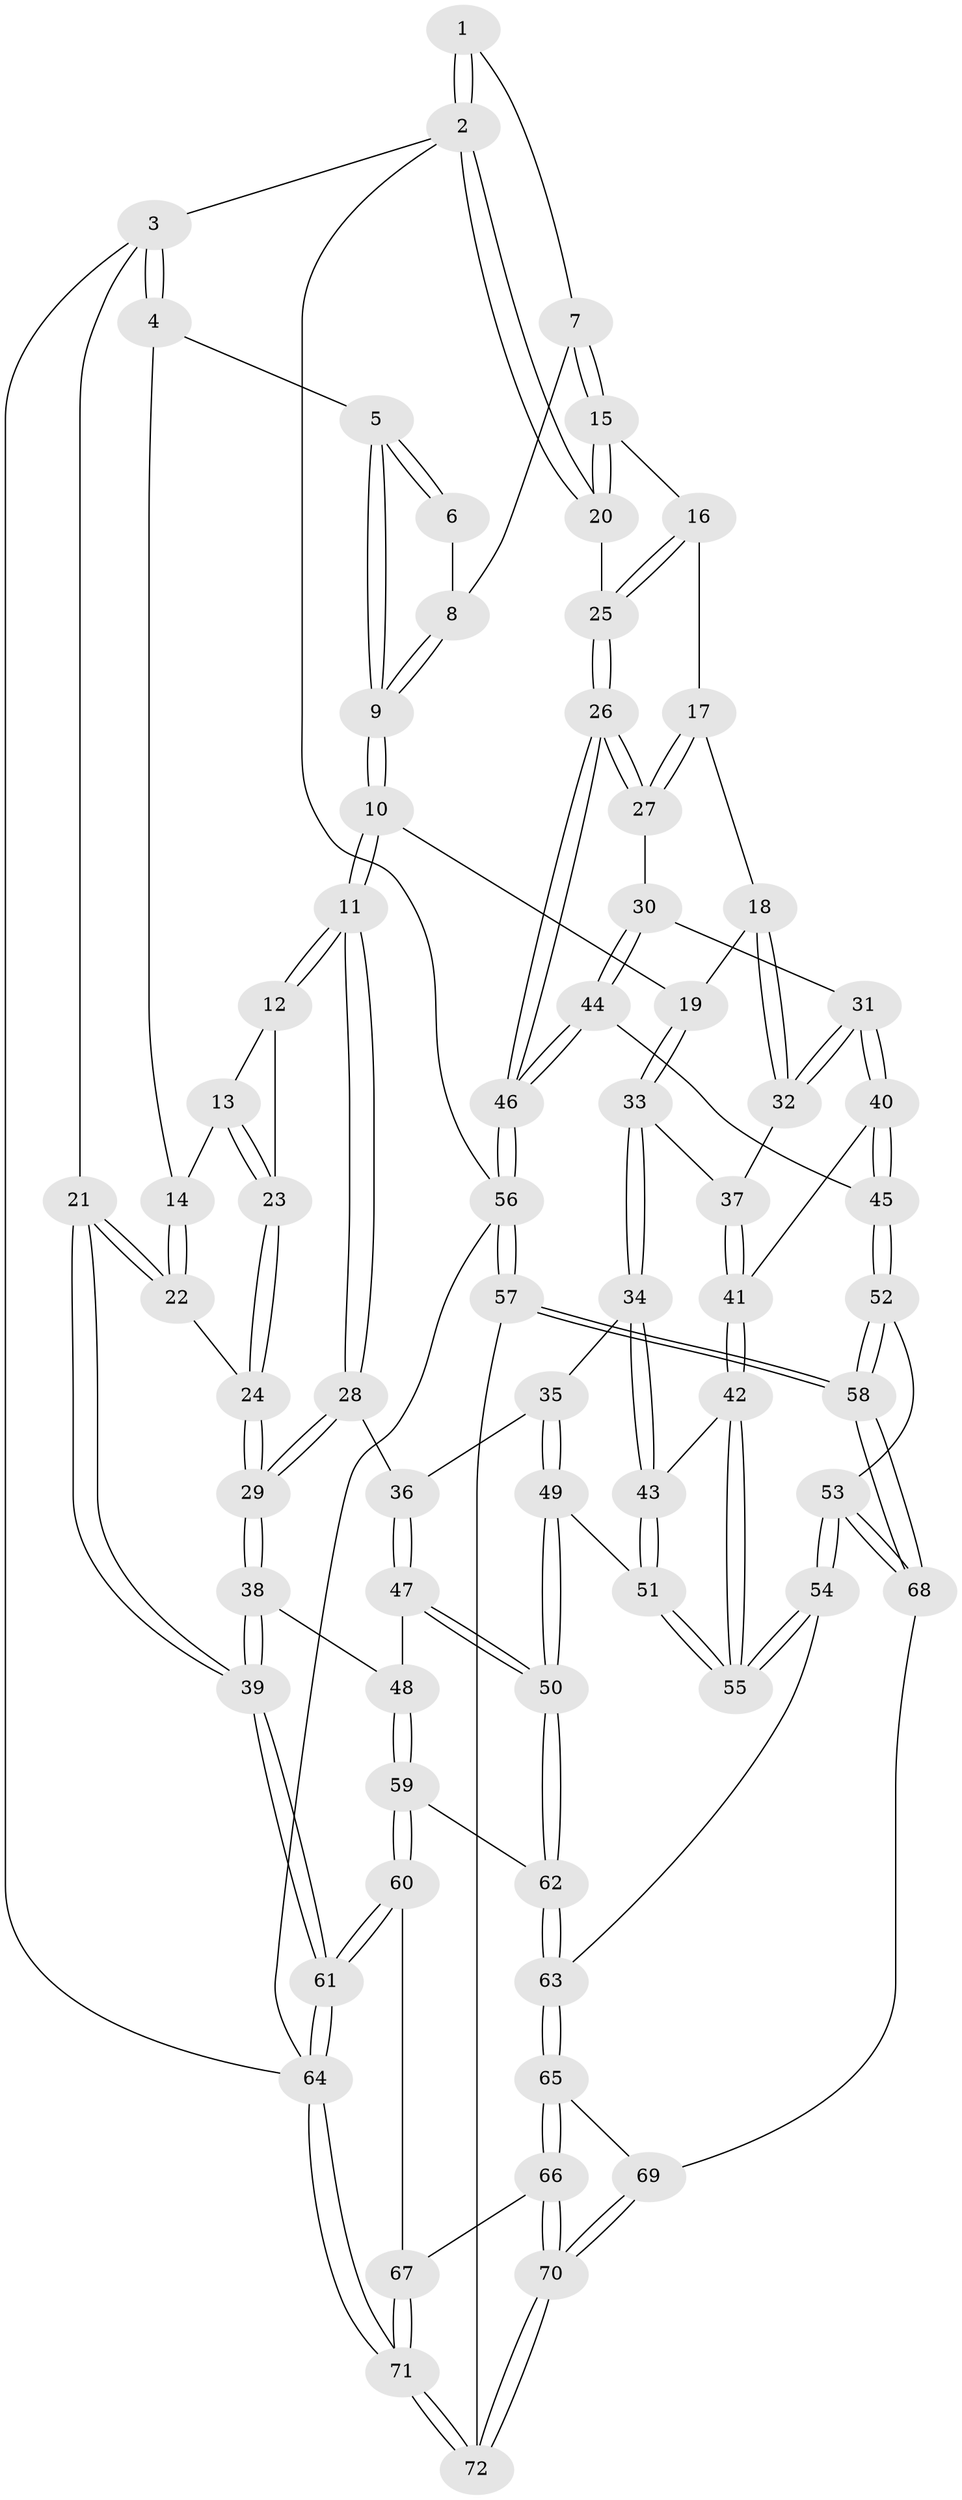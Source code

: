 // coarse degree distribution, {4: 0.30952380952380953, 5: 0.4523809523809524, 3: 0.21428571428571427, 6: 0.023809523809523808}
// Generated by graph-tools (version 1.1) at 2025/52/02/27/25 19:52:39]
// undirected, 72 vertices, 177 edges
graph export_dot {
graph [start="1"]
  node [color=gray90,style=filled];
  1 [pos="+1+0"];
  2 [pos="+1+0"];
  3 [pos="+0+0"];
  4 [pos="+0.26889405259734794+0"];
  5 [pos="+0.29620585257004084+0"];
  6 [pos="+0.6138000984733145+0"];
  7 [pos="+0.7614749001956889+0.14727568958831544"];
  8 [pos="+0.6996430686521261+0.11279973541783608"];
  9 [pos="+0.41942600458007867+0.14658752427067323"];
  10 [pos="+0.4235234036555526+0.18655822436810324"];
  11 [pos="+0.3017672851125763+0.3122867633228972"];
  12 [pos="+0.2529150907143243+0.30139891565871135"];
  13 [pos="+0.12491274333304742+0.22158170056481918"];
  14 [pos="+0.11705017238742682+0.20123493501730833"];
  15 [pos="+0.7756419768580765+0.18265354251273505"];
  16 [pos="+0.7689226265162455+0.2147208661365716"];
  17 [pos="+0.745366596884154+0.268995414125888"];
  18 [pos="+0.6367839673655603+0.3041805740483159"];
  19 [pos="+0.46539905382198127+0.24023944223879515"];
  20 [pos="+1+0.14263846703027935"];
  21 [pos="+0+0.2804834558955438"];
  22 [pos="+0+0.2710622944284531"];
  23 [pos="+0.12428157895853457+0.3332592066875268"];
  24 [pos="+0.1170751439124959+0.351197438770796"];
  25 [pos="+1+0.37996571862723244"];
  26 [pos="+1+0.42550119298724565"];
  27 [pos="+0.8210539434789367+0.4025775125188747"];
  28 [pos="+0.27128859545814193+0.4156251039521253"];
  29 [pos="+0.13922285958640968+0.4849664431608686"];
  30 [pos="+0.8006671824925516+0.42700692980695854"];
  31 [pos="+0.643815599899315+0.4020337191043252"];
  32 [pos="+0.6351337430635307+0.378551781200261"];
  33 [pos="+0.4718045198451331+0.3736448768868033"];
  34 [pos="+0.43395571280392936+0.48030642807406476"];
  35 [pos="+0.3830219533404364+0.48684236671180753"];
  36 [pos="+0.3624898490222035+0.4827654775574929"];
  37 [pos="+0.555472889627295+0.42440146882160057"];
  38 [pos="+0.12229751426718947+0.5109919516797055"];
  39 [pos="+0+0.5651959861026427"];
  40 [pos="+0.6463770001236337+0.5168190078245017"];
  41 [pos="+0.5838034607006496+0.5223184639418956"];
  42 [pos="+0.552391003258721+0.5379340033224244"];
  43 [pos="+0.44215514771998393+0.4887846801810265"];
  44 [pos="+0.7448933335343411+0.5277252552270699"];
  45 [pos="+0.688305935271358+0.5377468565007404"];
  46 [pos="+1+0.9041222672886481"];
  47 [pos="+0.30245617580191203+0.5630796687655009"];
  48 [pos="+0.1561368963423506+0.551503560536097"];
  49 [pos="+0.36631348186053275+0.6299355285930857"];
  50 [pos="+0.342231451250734+0.6442110820048889"];
  51 [pos="+0.4337428103730667+0.6239184675591678"];
  52 [pos="+0.6829629890981899+0.5630429564873342"];
  53 [pos="+0.588481746535973+0.779234609066831"];
  54 [pos="+0.5403705171080229+0.7324448501064921"];
  55 [pos="+0.5209832742941803+0.6774197629112907"];
  56 [pos="+1+1"];
  57 [pos="+0.9560722371908652+1"];
  58 [pos="+0.9156915591257668+1"];
  59 [pos="+0.20206359588787456+0.6585749774263326"];
  60 [pos="+0.09137191464789374+0.7727260123813058"];
  61 [pos="+0+0.8392616551878964"];
  62 [pos="+0.2993359650085244+0.7151496231695424"];
  63 [pos="+0.3106708913292091+0.7477447546585702"];
  64 [pos="+0+1"];
  65 [pos="+0.3061971087998016+0.7693701909841928"];
  66 [pos="+0.26123773846400794+0.8377964181527736"];
  67 [pos="+0.24624845590422734+0.8448470956641043"];
  68 [pos="+0.6061067858687538+0.8115571124825072"];
  69 [pos="+0.42131000828499127+0.860124092126825"];
  70 [pos="+0.3705784999147237+0.964923460570524"];
  71 [pos="+0+1"];
  72 [pos="+0.4107919915170951+1"];
  1 -- 2;
  1 -- 2;
  1 -- 7;
  2 -- 3;
  2 -- 20;
  2 -- 20;
  2 -- 56;
  3 -- 4;
  3 -- 4;
  3 -- 21;
  3 -- 64;
  4 -- 5;
  4 -- 14;
  5 -- 6;
  5 -- 6;
  5 -- 9;
  5 -- 9;
  6 -- 8;
  7 -- 8;
  7 -- 15;
  7 -- 15;
  8 -- 9;
  8 -- 9;
  9 -- 10;
  9 -- 10;
  10 -- 11;
  10 -- 11;
  10 -- 19;
  11 -- 12;
  11 -- 12;
  11 -- 28;
  11 -- 28;
  12 -- 13;
  12 -- 23;
  13 -- 14;
  13 -- 23;
  13 -- 23;
  14 -- 22;
  14 -- 22;
  15 -- 16;
  15 -- 20;
  15 -- 20;
  16 -- 17;
  16 -- 25;
  16 -- 25;
  17 -- 18;
  17 -- 27;
  17 -- 27;
  18 -- 19;
  18 -- 32;
  18 -- 32;
  19 -- 33;
  19 -- 33;
  20 -- 25;
  21 -- 22;
  21 -- 22;
  21 -- 39;
  21 -- 39;
  22 -- 24;
  23 -- 24;
  23 -- 24;
  24 -- 29;
  24 -- 29;
  25 -- 26;
  25 -- 26;
  26 -- 27;
  26 -- 27;
  26 -- 46;
  26 -- 46;
  27 -- 30;
  28 -- 29;
  28 -- 29;
  28 -- 36;
  29 -- 38;
  29 -- 38;
  30 -- 31;
  30 -- 44;
  30 -- 44;
  31 -- 32;
  31 -- 32;
  31 -- 40;
  31 -- 40;
  32 -- 37;
  33 -- 34;
  33 -- 34;
  33 -- 37;
  34 -- 35;
  34 -- 43;
  34 -- 43;
  35 -- 36;
  35 -- 49;
  35 -- 49;
  36 -- 47;
  36 -- 47;
  37 -- 41;
  37 -- 41;
  38 -- 39;
  38 -- 39;
  38 -- 48;
  39 -- 61;
  39 -- 61;
  40 -- 41;
  40 -- 45;
  40 -- 45;
  41 -- 42;
  41 -- 42;
  42 -- 43;
  42 -- 55;
  42 -- 55;
  43 -- 51;
  43 -- 51;
  44 -- 45;
  44 -- 46;
  44 -- 46;
  45 -- 52;
  45 -- 52;
  46 -- 56;
  46 -- 56;
  47 -- 48;
  47 -- 50;
  47 -- 50;
  48 -- 59;
  48 -- 59;
  49 -- 50;
  49 -- 50;
  49 -- 51;
  50 -- 62;
  50 -- 62;
  51 -- 55;
  51 -- 55;
  52 -- 53;
  52 -- 58;
  52 -- 58;
  53 -- 54;
  53 -- 54;
  53 -- 68;
  53 -- 68;
  54 -- 55;
  54 -- 55;
  54 -- 63;
  56 -- 57;
  56 -- 57;
  56 -- 64;
  57 -- 58;
  57 -- 58;
  57 -- 72;
  58 -- 68;
  58 -- 68;
  59 -- 60;
  59 -- 60;
  59 -- 62;
  60 -- 61;
  60 -- 61;
  60 -- 67;
  61 -- 64;
  61 -- 64;
  62 -- 63;
  62 -- 63;
  63 -- 65;
  63 -- 65;
  64 -- 71;
  64 -- 71;
  65 -- 66;
  65 -- 66;
  65 -- 69;
  66 -- 67;
  66 -- 70;
  66 -- 70;
  67 -- 71;
  67 -- 71;
  68 -- 69;
  69 -- 70;
  69 -- 70;
  70 -- 72;
  70 -- 72;
  71 -- 72;
  71 -- 72;
}
